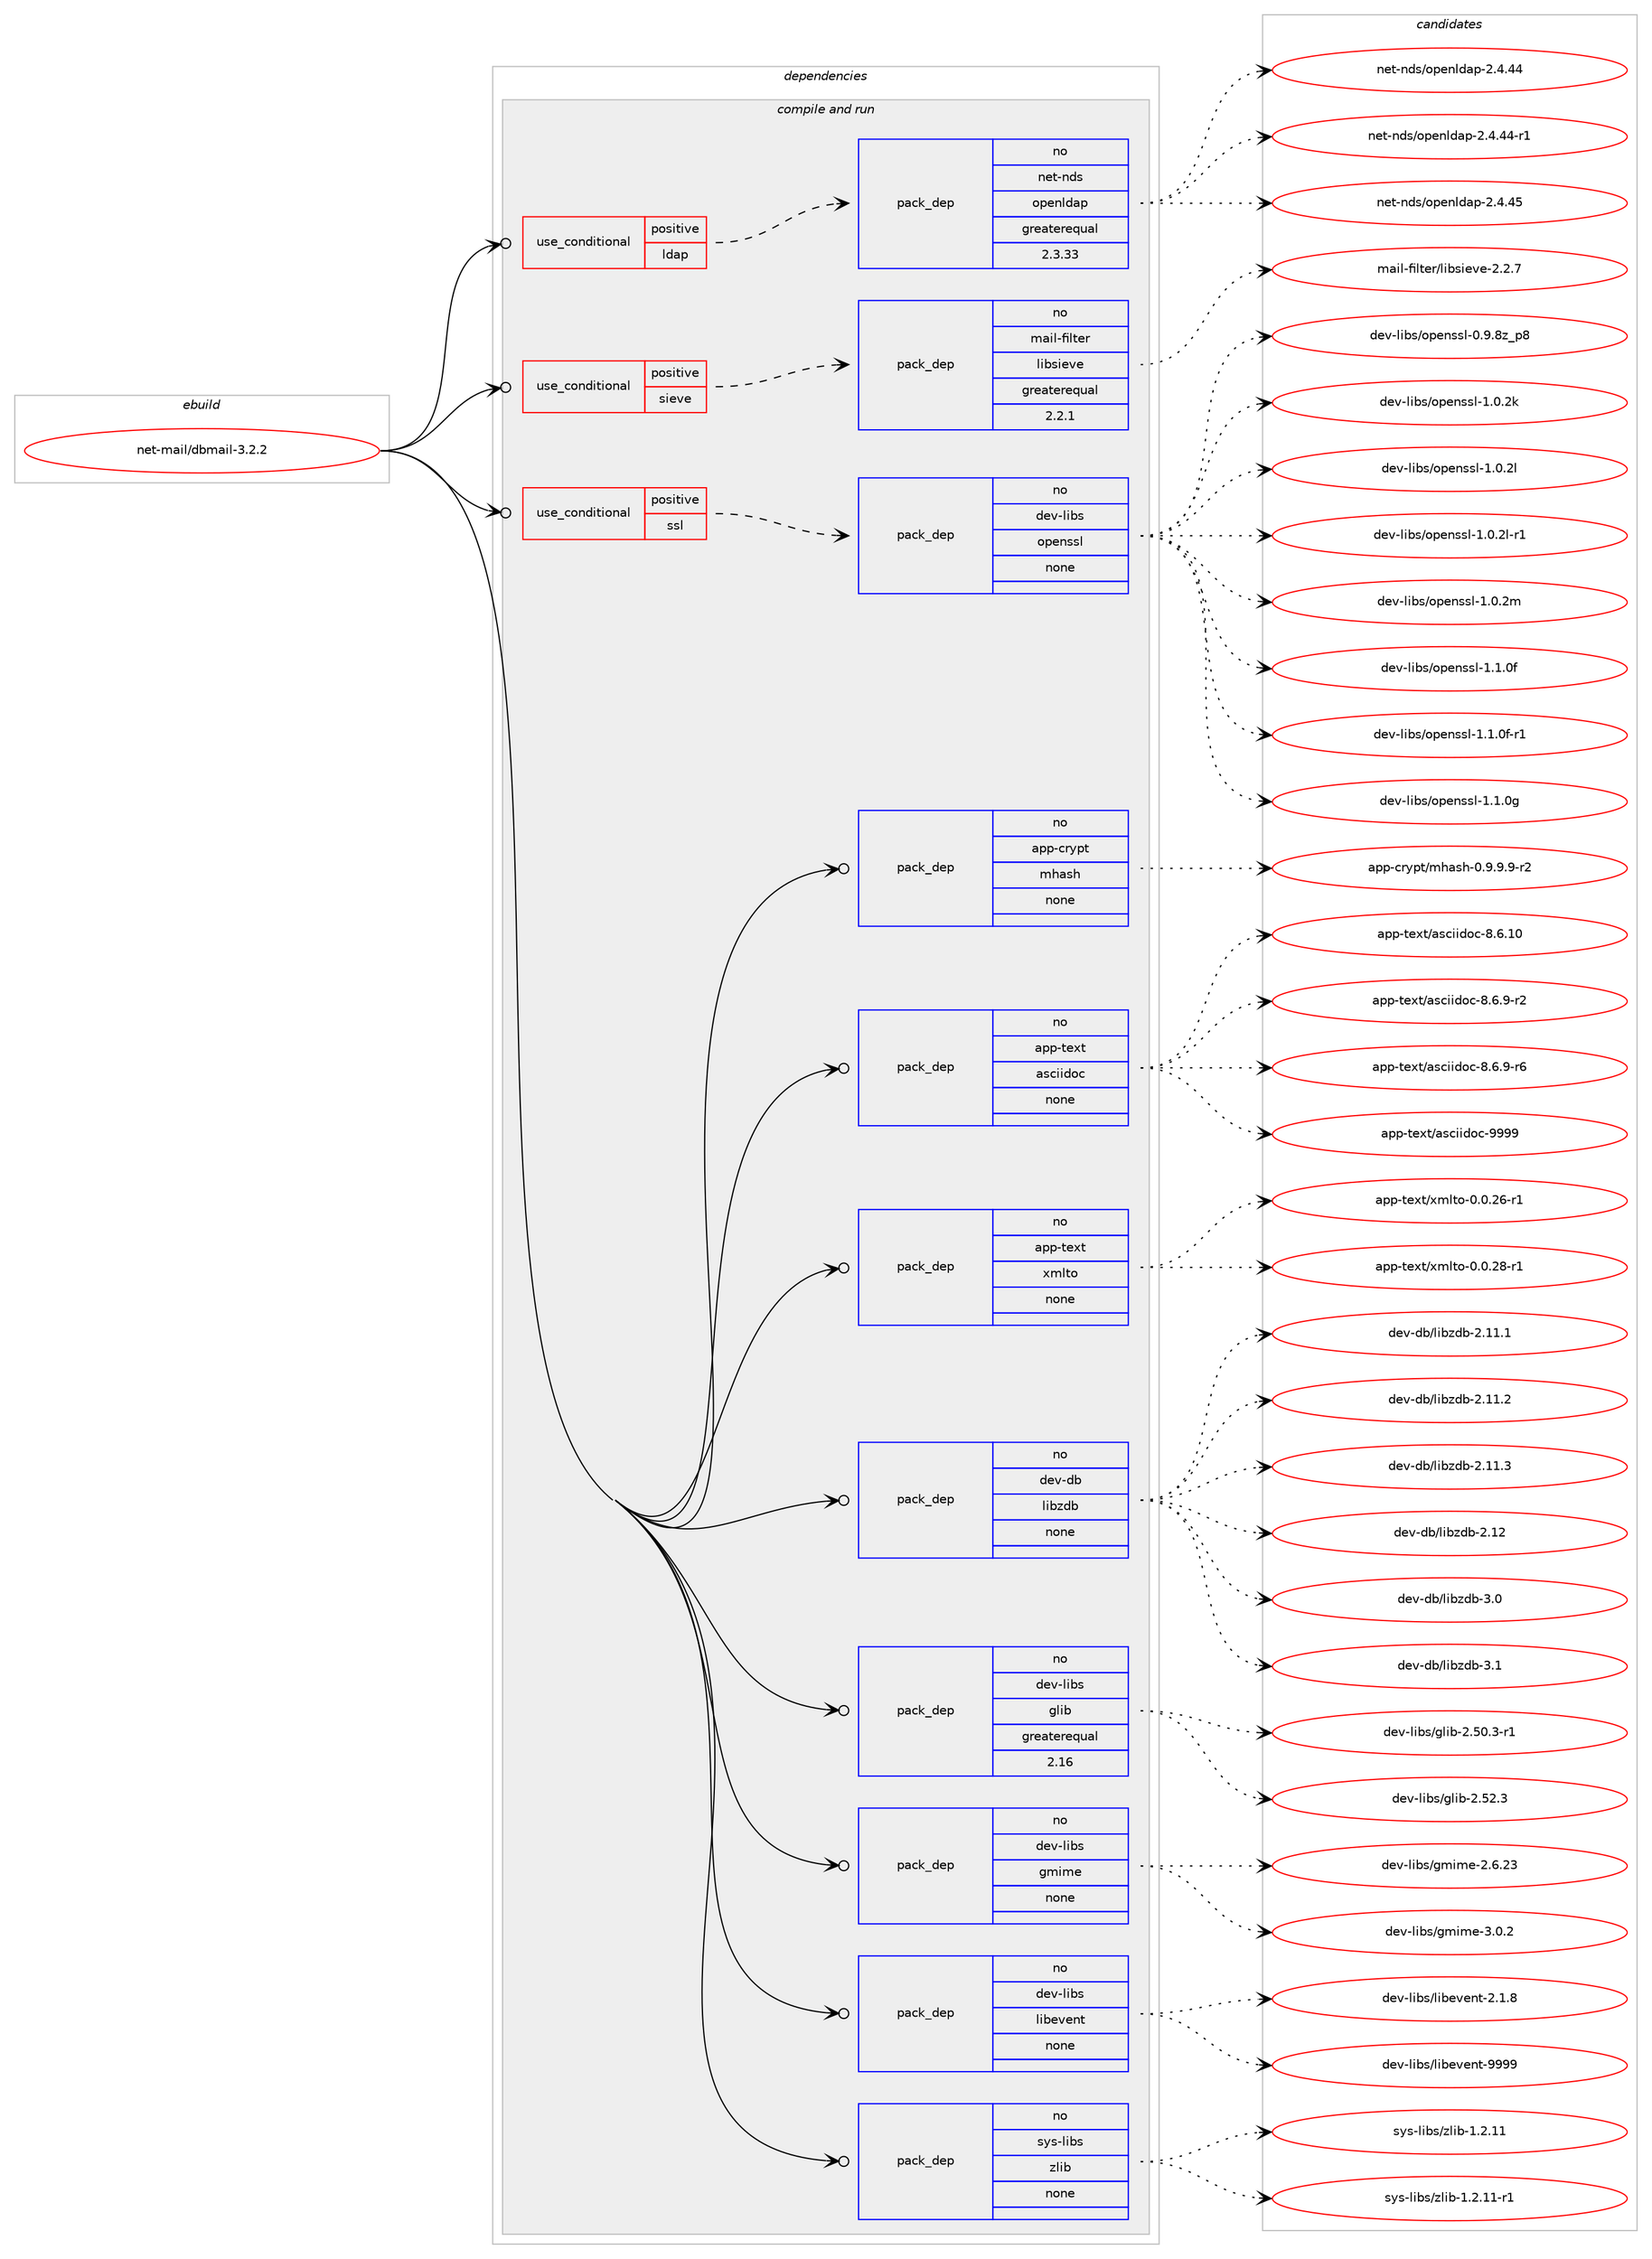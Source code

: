 digraph prolog {

# *************
# Graph options
# *************

newrank=true;
concentrate=true;
compound=true;
graph [rankdir=LR,fontname=Helvetica,fontsize=10,ranksep=1.5];#, ranksep=2.5, nodesep=0.2];
edge  [arrowhead=vee];
node  [fontname=Helvetica,fontsize=10];

# **********
# The ebuild
# **********

subgraph cluster_leftcol {
color=gray;
rank=same;
label=<<i>ebuild</i>>;
id [label="net-mail/dbmail-3.2.2", color=red, width=4, href="../net-mail/dbmail-3.2.2.svg"];
}

# ****************
# The dependencies
# ****************

subgraph cluster_midcol {
color=gray;
label=<<i>dependencies</i>>;
subgraph cluster_compile {
fillcolor="#eeeeee";
style=filled;
label=<<i>compile</i>>;
}
subgraph cluster_compileandrun {
fillcolor="#eeeeee";
style=filled;
label=<<i>compile and run</i>>;
subgraph cond104115 {
dependency420846 [label=<<TABLE BORDER="0" CELLBORDER="1" CELLSPACING="0" CELLPADDING="4"><TR><TD ROWSPAN="3" CELLPADDING="10">use_conditional</TD></TR><TR><TD>positive</TD></TR><TR><TD>ldap</TD></TR></TABLE>>, shape=none, color=red];
subgraph pack309638 {
dependency420847 [label=<<TABLE BORDER="0" CELLBORDER="1" CELLSPACING="0" CELLPADDING="4" WIDTH="220"><TR><TD ROWSPAN="6" CELLPADDING="30">pack_dep</TD></TR><TR><TD WIDTH="110">no</TD></TR><TR><TD>net-nds</TD></TR><TR><TD>openldap</TD></TR><TR><TD>greaterequal</TD></TR><TR><TD>2.3.33</TD></TR></TABLE>>, shape=none, color=blue];
}
dependency420846:e -> dependency420847:w [weight=20,style="dashed",arrowhead="vee"];
}
id:e -> dependency420846:w [weight=20,style="solid",arrowhead="odotvee"];
subgraph cond104116 {
dependency420848 [label=<<TABLE BORDER="0" CELLBORDER="1" CELLSPACING="0" CELLPADDING="4"><TR><TD ROWSPAN="3" CELLPADDING="10">use_conditional</TD></TR><TR><TD>positive</TD></TR><TR><TD>sieve</TD></TR></TABLE>>, shape=none, color=red];
subgraph pack309639 {
dependency420849 [label=<<TABLE BORDER="0" CELLBORDER="1" CELLSPACING="0" CELLPADDING="4" WIDTH="220"><TR><TD ROWSPAN="6" CELLPADDING="30">pack_dep</TD></TR><TR><TD WIDTH="110">no</TD></TR><TR><TD>mail-filter</TD></TR><TR><TD>libsieve</TD></TR><TR><TD>greaterequal</TD></TR><TR><TD>2.2.1</TD></TR></TABLE>>, shape=none, color=blue];
}
dependency420848:e -> dependency420849:w [weight=20,style="dashed",arrowhead="vee"];
}
id:e -> dependency420848:w [weight=20,style="solid",arrowhead="odotvee"];
subgraph cond104117 {
dependency420850 [label=<<TABLE BORDER="0" CELLBORDER="1" CELLSPACING="0" CELLPADDING="4"><TR><TD ROWSPAN="3" CELLPADDING="10">use_conditional</TD></TR><TR><TD>positive</TD></TR><TR><TD>ssl</TD></TR></TABLE>>, shape=none, color=red];
subgraph pack309640 {
dependency420851 [label=<<TABLE BORDER="0" CELLBORDER="1" CELLSPACING="0" CELLPADDING="4" WIDTH="220"><TR><TD ROWSPAN="6" CELLPADDING="30">pack_dep</TD></TR><TR><TD WIDTH="110">no</TD></TR><TR><TD>dev-libs</TD></TR><TR><TD>openssl</TD></TR><TR><TD>none</TD></TR><TR><TD></TD></TR></TABLE>>, shape=none, color=blue];
}
dependency420850:e -> dependency420851:w [weight=20,style="dashed",arrowhead="vee"];
}
id:e -> dependency420850:w [weight=20,style="solid",arrowhead="odotvee"];
subgraph pack309641 {
dependency420852 [label=<<TABLE BORDER="0" CELLBORDER="1" CELLSPACING="0" CELLPADDING="4" WIDTH="220"><TR><TD ROWSPAN="6" CELLPADDING="30">pack_dep</TD></TR><TR><TD WIDTH="110">no</TD></TR><TR><TD>app-crypt</TD></TR><TR><TD>mhash</TD></TR><TR><TD>none</TD></TR><TR><TD></TD></TR></TABLE>>, shape=none, color=blue];
}
id:e -> dependency420852:w [weight=20,style="solid",arrowhead="odotvee"];
subgraph pack309642 {
dependency420853 [label=<<TABLE BORDER="0" CELLBORDER="1" CELLSPACING="0" CELLPADDING="4" WIDTH="220"><TR><TD ROWSPAN="6" CELLPADDING="30">pack_dep</TD></TR><TR><TD WIDTH="110">no</TD></TR><TR><TD>app-text</TD></TR><TR><TD>asciidoc</TD></TR><TR><TD>none</TD></TR><TR><TD></TD></TR></TABLE>>, shape=none, color=blue];
}
id:e -> dependency420853:w [weight=20,style="solid",arrowhead="odotvee"];
subgraph pack309643 {
dependency420854 [label=<<TABLE BORDER="0" CELLBORDER="1" CELLSPACING="0" CELLPADDING="4" WIDTH="220"><TR><TD ROWSPAN="6" CELLPADDING="30">pack_dep</TD></TR><TR><TD WIDTH="110">no</TD></TR><TR><TD>app-text</TD></TR><TR><TD>xmlto</TD></TR><TR><TD>none</TD></TR><TR><TD></TD></TR></TABLE>>, shape=none, color=blue];
}
id:e -> dependency420854:w [weight=20,style="solid",arrowhead="odotvee"];
subgraph pack309644 {
dependency420855 [label=<<TABLE BORDER="0" CELLBORDER="1" CELLSPACING="0" CELLPADDING="4" WIDTH="220"><TR><TD ROWSPAN="6" CELLPADDING="30">pack_dep</TD></TR><TR><TD WIDTH="110">no</TD></TR><TR><TD>dev-db</TD></TR><TR><TD>libzdb</TD></TR><TR><TD>none</TD></TR><TR><TD></TD></TR></TABLE>>, shape=none, color=blue];
}
id:e -> dependency420855:w [weight=20,style="solid",arrowhead="odotvee"];
subgraph pack309645 {
dependency420856 [label=<<TABLE BORDER="0" CELLBORDER="1" CELLSPACING="0" CELLPADDING="4" WIDTH="220"><TR><TD ROWSPAN="6" CELLPADDING="30">pack_dep</TD></TR><TR><TD WIDTH="110">no</TD></TR><TR><TD>dev-libs</TD></TR><TR><TD>glib</TD></TR><TR><TD>greaterequal</TD></TR><TR><TD>2.16</TD></TR></TABLE>>, shape=none, color=blue];
}
id:e -> dependency420856:w [weight=20,style="solid",arrowhead="odotvee"];
subgraph pack309646 {
dependency420857 [label=<<TABLE BORDER="0" CELLBORDER="1" CELLSPACING="0" CELLPADDING="4" WIDTH="220"><TR><TD ROWSPAN="6" CELLPADDING="30">pack_dep</TD></TR><TR><TD WIDTH="110">no</TD></TR><TR><TD>dev-libs</TD></TR><TR><TD>gmime</TD></TR><TR><TD>none</TD></TR><TR><TD></TD></TR></TABLE>>, shape=none, color=blue];
}
id:e -> dependency420857:w [weight=20,style="solid",arrowhead="odotvee"];
subgraph pack309647 {
dependency420858 [label=<<TABLE BORDER="0" CELLBORDER="1" CELLSPACING="0" CELLPADDING="4" WIDTH="220"><TR><TD ROWSPAN="6" CELLPADDING="30">pack_dep</TD></TR><TR><TD WIDTH="110">no</TD></TR><TR><TD>dev-libs</TD></TR><TR><TD>libevent</TD></TR><TR><TD>none</TD></TR><TR><TD></TD></TR></TABLE>>, shape=none, color=blue];
}
id:e -> dependency420858:w [weight=20,style="solid",arrowhead="odotvee"];
subgraph pack309648 {
dependency420859 [label=<<TABLE BORDER="0" CELLBORDER="1" CELLSPACING="0" CELLPADDING="4" WIDTH="220"><TR><TD ROWSPAN="6" CELLPADDING="30">pack_dep</TD></TR><TR><TD WIDTH="110">no</TD></TR><TR><TD>sys-libs</TD></TR><TR><TD>zlib</TD></TR><TR><TD>none</TD></TR><TR><TD></TD></TR></TABLE>>, shape=none, color=blue];
}
id:e -> dependency420859:w [weight=20,style="solid",arrowhead="odotvee"];
}
subgraph cluster_run {
fillcolor="#eeeeee";
style=filled;
label=<<i>run</i>>;
}
}

# **************
# The candidates
# **************

subgraph cluster_choices {
rank=same;
color=gray;
label=<<i>candidates</i>>;

subgraph choice309638 {
color=black;
nodesep=1;
choice11010111645110100115471111121011101081009711245504652465252 [label="net-nds/openldap-2.4.44", color=red, width=4,href="../net-nds/openldap-2.4.44.svg"];
choice110101116451101001154711111210111010810097112455046524652524511449 [label="net-nds/openldap-2.4.44-r1", color=red, width=4,href="../net-nds/openldap-2.4.44-r1.svg"];
choice11010111645110100115471111121011101081009711245504652465253 [label="net-nds/openldap-2.4.45", color=red, width=4,href="../net-nds/openldap-2.4.45.svg"];
dependency420847:e -> choice11010111645110100115471111121011101081009711245504652465252:w [style=dotted,weight="100"];
dependency420847:e -> choice110101116451101001154711111210111010810097112455046524652524511449:w [style=dotted,weight="100"];
dependency420847:e -> choice11010111645110100115471111121011101081009711245504652465253:w [style=dotted,weight="100"];
}
subgraph choice309639 {
color=black;
nodesep=1;
choice10997105108451021051081161011144710810598115105101118101455046504655 [label="mail-filter/libsieve-2.2.7", color=red, width=4,href="../mail-filter/libsieve-2.2.7.svg"];
dependency420849:e -> choice10997105108451021051081161011144710810598115105101118101455046504655:w [style=dotted,weight="100"];
}
subgraph choice309640 {
color=black;
nodesep=1;
choice1001011184510810598115471111121011101151151084548465746561229511256 [label="dev-libs/openssl-0.9.8z_p8", color=red, width=4,href="../dev-libs/openssl-0.9.8z_p8.svg"];
choice100101118451081059811547111112101110115115108454946484650107 [label="dev-libs/openssl-1.0.2k", color=red, width=4,href="../dev-libs/openssl-1.0.2k.svg"];
choice100101118451081059811547111112101110115115108454946484650108 [label="dev-libs/openssl-1.0.2l", color=red, width=4,href="../dev-libs/openssl-1.0.2l.svg"];
choice1001011184510810598115471111121011101151151084549464846501084511449 [label="dev-libs/openssl-1.0.2l-r1", color=red, width=4,href="../dev-libs/openssl-1.0.2l-r1.svg"];
choice100101118451081059811547111112101110115115108454946484650109 [label="dev-libs/openssl-1.0.2m", color=red, width=4,href="../dev-libs/openssl-1.0.2m.svg"];
choice100101118451081059811547111112101110115115108454946494648102 [label="dev-libs/openssl-1.1.0f", color=red, width=4,href="../dev-libs/openssl-1.1.0f.svg"];
choice1001011184510810598115471111121011101151151084549464946481024511449 [label="dev-libs/openssl-1.1.0f-r1", color=red, width=4,href="../dev-libs/openssl-1.1.0f-r1.svg"];
choice100101118451081059811547111112101110115115108454946494648103 [label="dev-libs/openssl-1.1.0g", color=red, width=4,href="../dev-libs/openssl-1.1.0g.svg"];
dependency420851:e -> choice1001011184510810598115471111121011101151151084548465746561229511256:w [style=dotted,weight="100"];
dependency420851:e -> choice100101118451081059811547111112101110115115108454946484650107:w [style=dotted,weight="100"];
dependency420851:e -> choice100101118451081059811547111112101110115115108454946484650108:w [style=dotted,weight="100"];
dependency420851:e -> choice1001011184510810598115471111121011101151151084549464846501084511449:w [style=dotted,weight="100"];
dependency420851:e -> choice100101118451081059811547111112101110115115108454946484650109:w [style=dotted,weight="100"];
dependency420851:e -> choice100101118451081059811547111112101110115115108454946494648102:w [style=dotted,weight="100"];
dependency420851:e -> choice1001011184510810598115471111121011101151151084549464946481024511449:w [style=dotted,weight="100"];
dependency420851:e -> choice100101118451081059811547111112101110115115108454946494648103:w [style=dotted,weight="100"];
}
subgraph choice309641 {
color=black;
nodesep=1;
choice971121124599114121112116471091049711510445484657465746574511450 [label="app-crypt/mhash-0.9.9.9-r2", color=red, width=4,href="../app-crypt/mhash-0.9.9.9-r2.svg"];
dependency420852:e -> choice971121124599114121112116471091049711510445484657465746574511450:w [style=dotted,weight="100"];
}
subgraph choice309642 {
color=black;
nodesep=1;
choice97112112451161011201164797115991051051001119945564654464948 [label="app-text/asciidoc-8.6.10", color=red, width=4,href="../app-text/asciidoc-8.6.10.svg"];
choice9711211245116101120116479711599105105100111994556465446574511450 [label="app-text/asciidoc-8.6.9-r2", color=red, width=4,href="../app-text/asciidoc-8.6.9-r2.svg"];
choice9711211245116101120116479711599105105100111994556465446574511454 [label="app-text/asciidoc-8.6.9-r6", color=red, width=4,href="../app-text/asciidoc-8.6.9-r6.svg"];
choice9711211245116101120116479711599105105100111994557575757 [label="app-text/asciidoc-9999", color=red, width=4,href="../app-text/asciidoc-9999.svg"];
dependency420853:e -> choice97112112451161011201164797115991051051001119945564654464948:w [style=dotted,weight="100"];
dependency420853:e -> choice9711211245116101120116479711599105105100111994556465446574511450:w [style=dotted,weight="100"];
dependency420853:e -> choice9711211245116101120116479711599105105100111994556465446574511454:w [style=dotted,weight="100"];
dependency420853:e -> choice9711211245116101120116479711599105105100111994557575757:w [style=dotted,weight="100"];
}
subgraph choice309643 {
color=black;
nodesep=1;
choice971121124511610112011647120109108116111454846484650544511449 [label="app-text/xmlto-0.0.26-r1", color=red, width=4,href="../app-text/xmlto-0.0.26-r1.svg"];
choice971121124511610112011647120109108116111454846484650564511449 [label="app-text/xmlto-0.0.28-r1", color=red, width=4,href="../app-text/xmlto-0.0.28-r1.svg"];
dependency420854:e -> choice971121124511610112011647120109108116111454846484650544511449:w [style=dotted,weight="100"];
dependency420854:e -> choice971121124511610112011647120109108116111454846484650564511449:w [style=dotted,weight="100"];
}
subgraph choice309644 {
color=black;
nodesep=1;
choice100101118451009847108105981221009845504649494649 [label="dev-db/libzdb-2.11.1", color=red, width=4,href="../dev-db/libzdb-2.11.1.svg"];
choice100101118451009847108105981221009845504649494650 [label="dev-db/libzdb-2.11.2", color=red, width=4,href="../dev-db/libzdb-2.11.2.svg"];
choice100101118451009847108105981221009845504649494651 [label="dev-db/libzdb-2.11.3", color=red, width=4,href="../dev-db/libzdb-2.11.3.svg"];
choice10010111845100984710810598122100984550464950 [label="dev-db/libzdb-2.12", color=red, width=4,href="../dev-db/libzdb-2.12.svg"];
choice100101118451009847108105981221009845514648 [label="dev-db/libzdb-3.0", color=red, width=4,href="../dev-db/libzdb-3.0.svg"];
choice100101118451009847108105981221009845514649 [label="dev-db/libzdb-3.1", color=red, width=4,href="../dev-db/libzdb-3.1.svg"];
dependency420855:e -> choice100101118451009847108105981221009845504649494649:w [style=dotted,weight="100"];
dependency420855:e -> choice100101118451009847108105981221009845504649494650:w [style=dotted,weight="100"];
dependency420855:e -> choice100101118451009847108105981221009845504649494651:w [style=dotted,weight="100"];
dependency420855:e -> choice10010111845100984710810598122100984550464950:w [style=dotted,weight="100"];
dependency420855:e -> choice100101118451009847108105981221009845514648:w [style=dotted,weight="100"];
dependency420855:e -> choice100101118451009847108105981221009845514649:w [style=dotted,weight="100"];
}
subgraph choice309645 {
color=black;
nodesep=1;
choice10010111845108105981154710310810598455046534846514511449 [label="dev-libs/glib-2.50.3-r1", color=red, width=4,href="../dev-libs/glib-2.50.3-r1.svg"];
choice1001011184510810598115471031081059845504653504651 [label="dev-libs/glib-2.52.3", color=red, width=4,href="../dev-libs/glib-2.52.3.svg"];
dependency420856:e -> choice10010111845108105981154710310810598455046534846514511449:w [style=dotted,weight="100"];
dependency420856:e -> choice1001011184510810598115471031081059845504653504651:w [style=dotted,weight="100"];
}
subgraph choice309646 {
color=black;
nodesep=1;
choice10010111845108105981154710310910510910145504654465051 [label="dev-libs/gmime-2.6.23", color=red, width=4,href="../dev-libs/gmime-2.6.23.svg"];
choice100101118451081059811547103109105109101455146484650 [label="dev-libs/gmime-3.0.2", color=red, width=4,href="../dev-libs/gmime-3.0.2.svg"];
dependency420857:e -> choice10010111845108105981154710310910510910145504654465051:w [style=dotted,weight="100"];
dependency420857:e -> choice100101118451081059811547103109105109101455146484650:w [style=dotted,weight="100"];
}
subgraph choice309647 {
color=black;
nodesep=1;
choice10010111845108105981154710810598101118101110116455046494656 [label="dev-libs/libevent-2.1.8", color=red, width=4,href="../dev-libs/libevent-2.1.8.svg"];
choice100101118451081059811547108105981011181011101164557575757 [label="dev-libs/libevent-9999", color=red, width=4,href="../dev-libs/libevent-9999.svg"];
dependency420858:e -> choice10010111845108105981154710810598101118101110116455046494656:w [style=dotted,weight="100"];
dependency420858:e -> choice100101118451081059811547108105981011181011101164557575757:w [style=dotted,weight="100"];
}
subgraph choice309648 {
color=black;
nodesep=1;
choice1151211154510810598115471221081059845494650464949 [label="sys-libs/zlib-1.2.11", color=red, width=4,href="../sys-libs/zlib-1.2.11.svg"];
choice11512111545108105981154712210810598454946504649494511449 [label="sys-libs/zlib-1.2.11-r1", color=red, width=4,href="../sys-libs/zlib-1.2.11-r1.svg"];
dependency420859:e -> choice1151211154510810598115471221081059845494650464949:w [style=dotted,weight="100"];
dependency420859:e -> choice11512111545108105981154712210810598454946504649494511449:w [style=dotted,weight="100"];
}
}

}

